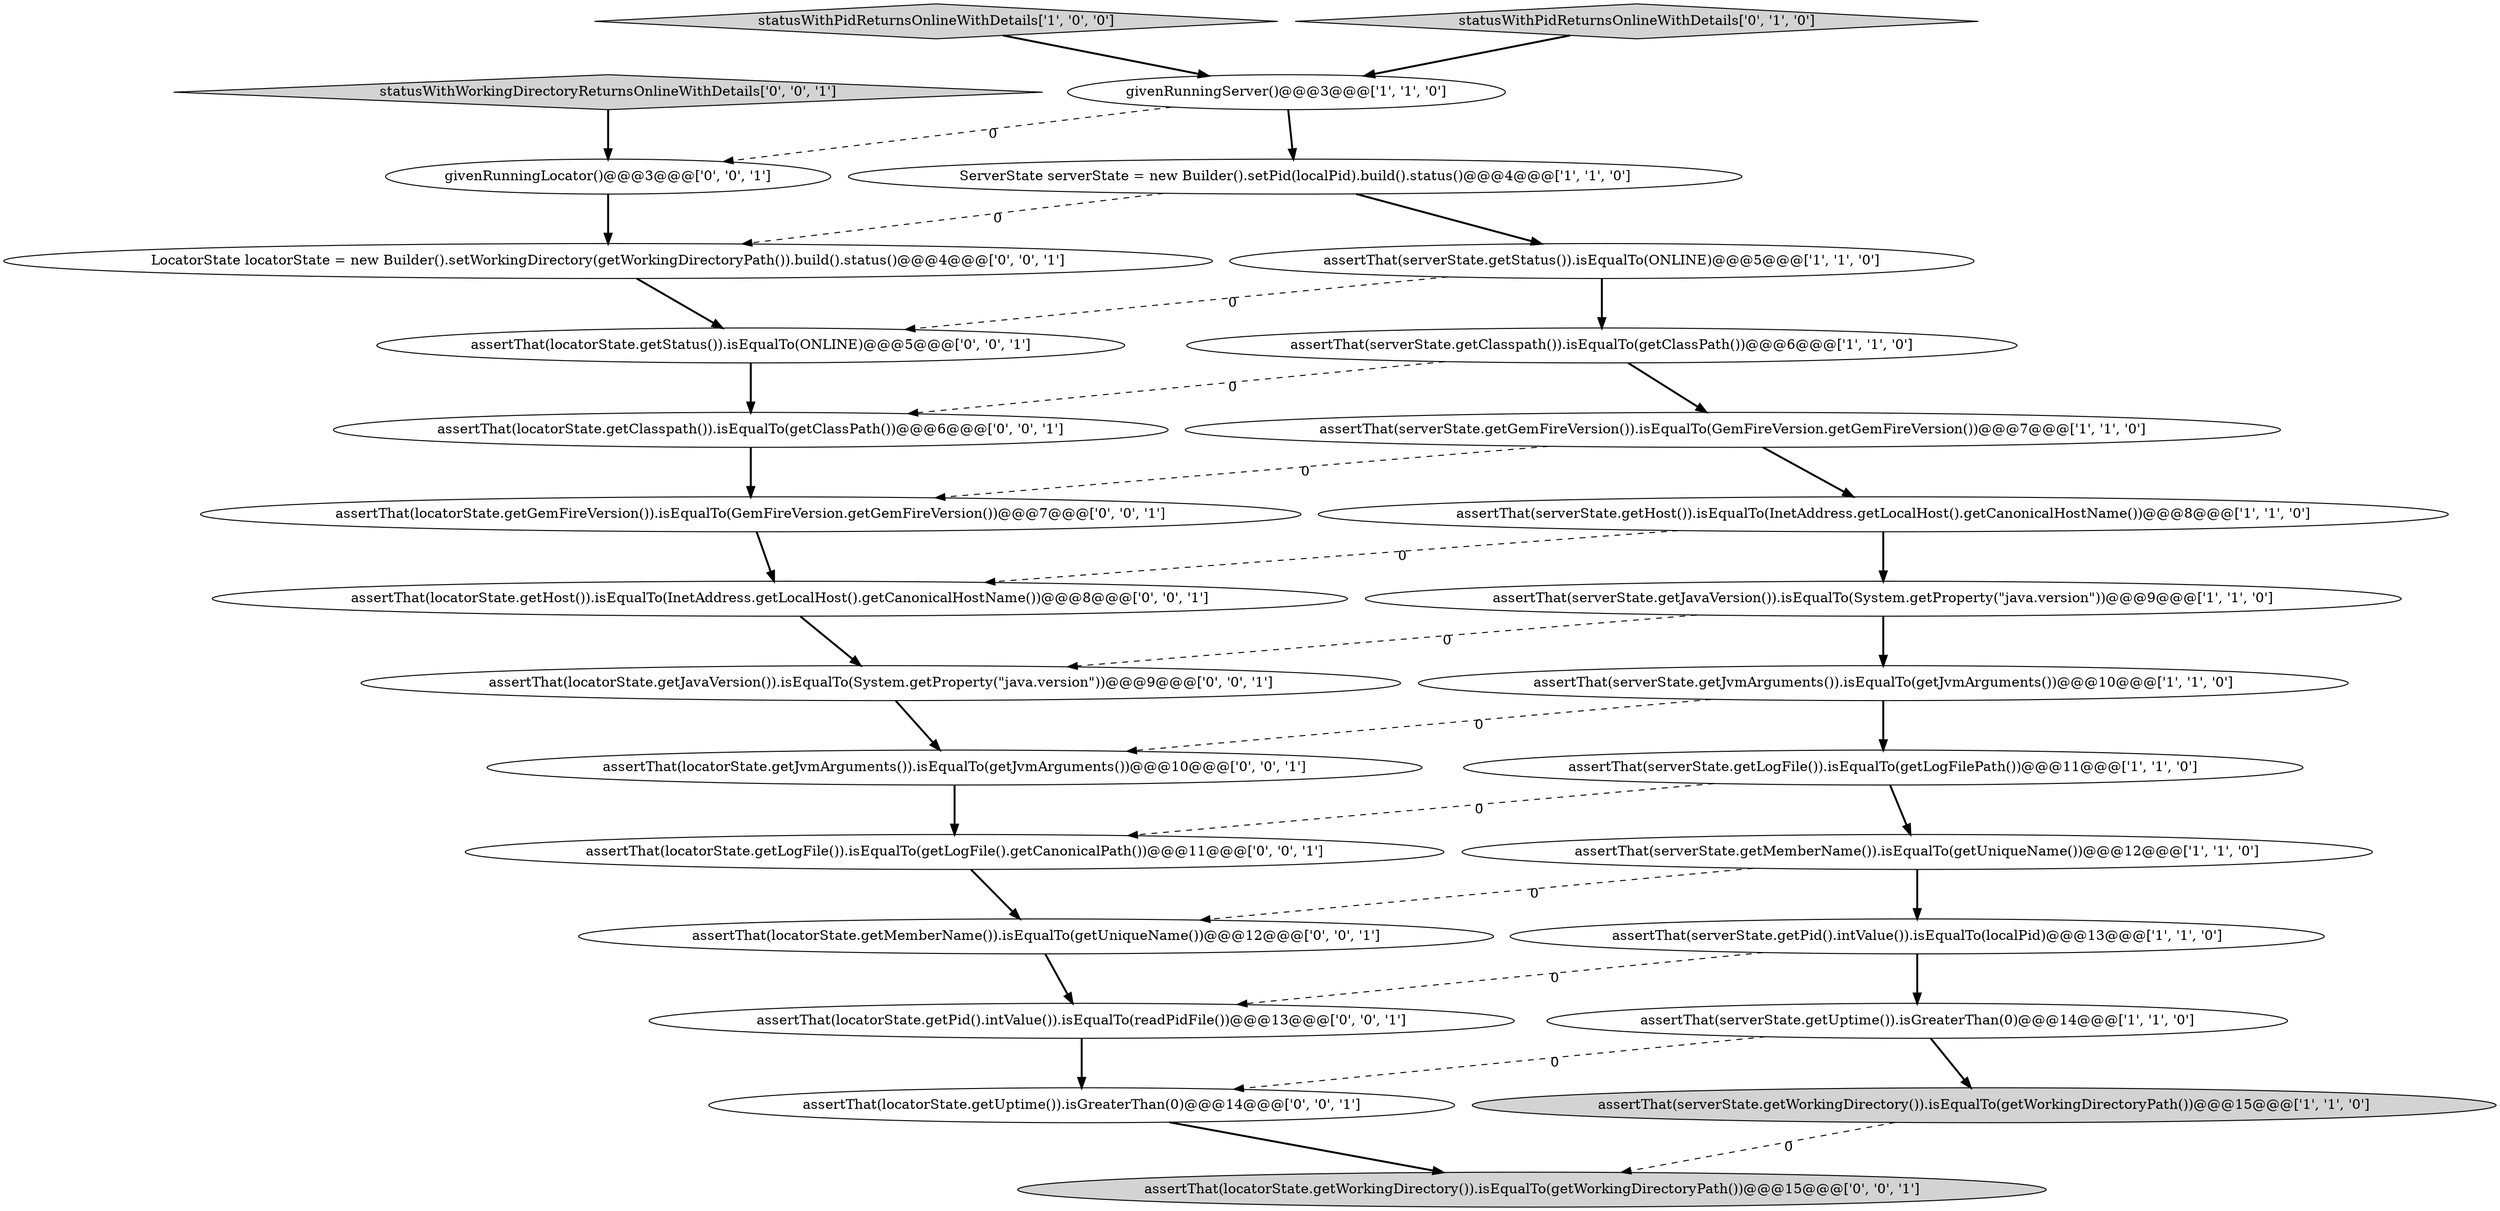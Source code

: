 digraph {
17 [style = filled, label = "assertThat(locatorState.getJvmArguments()).isEqualTo(getJvmArguments())@@@10@@@['0', '0', '1']", fillcolor = white, shape = ellipse image = "AAA0AAABBB3BBB"];
20 [style = filled, label = "assertThat(locatorState.getClasspath()).isEqualTo(getClassPath())@@@6@@@['0', '0', '1']", fillcolor = white, shape = ellipse image = "AAA0AAABBB3BBB"];
25 [style = filled, label = "assertThat(locatorState.getPid().intValue()).isEqualTo(readPidFile())@@@13@@@['0', '0', '1']", fillcolor = white, shape = ellipse image = "AAA0AAABBB3BBB"];
19 [style = filled, label = "assertThat(locatorState.getJavaVersion()).isEqualTo(System.getProperty(\"java.version\"))@@@9@@@['0', '0', '1']", fillcolor = white, shape = ellipse image = "AAA0AAABBB3BBB"];
0 [style = filled, label = "assertThat(serverState.getWorkingDirectory()).isEqualTo(getWorkingDirectoryPath())@@@15@@@['1', '1', '0']", fillcolor = lightgray, shape = ellipse image = "AAA0AAABBB1BBB"];
18 [style = filled, label = "assertThat(locatorState.getUptime()).isGreaterThan(0)@@@14@@@['0', '0', '1']", fillcolor = white, shape = ellipse image = "AAA0AAABBB3BBB"];
16 [style = filled, label = "assertThat(locatorState.getHost()).isEqualTo(InetAddress.getLocalHost().getCanonicalHostName())@@@8@@@['0', '0', '1']", fillcolor = white, shape = ellipse image = "AAA0AAABBB3BBB"];
15 [style = filled, label = "statusWithWorkingDirectoryReturnsOnlineWithDetails['0', '0', '1']", fillcolor = lightgray, shape = diamond image = "AAA0AAABBB3BBB"];
7 [style = filled, label = "assertThat(serverState.getJavaVersion()).isEqualTo(System.getProperty(\"java.version\"))@@@9@@@['1', '1', '0']", fillcolor = white, shape = ellipse image = "AAA0AAABBB1BBB"];
10 [style = filled, label = "assertThat(serverState.getMemberName()).isEqualTo(getUniqueName())@@@12@@@['1', '1', '0']", fillcolor = white, shape = ellipse image = "AAA0AAABBB1BBB"];
3 [style = filled, label = "statusWithPidReturnsOnlineWithDetails['1', '0', '0']", fillcolor = lightgray, shape = diamond image = "AAA0AAABBB1BBB"];
6 [style = filled, label = "assertThat(serverState.getGemFireVersion()).isEqualTo(GemFireVersion.getGemFireVersion())@@@7@@@['1', '1', '0']", fillcolor = white, shape = ellipse image = "AAA0AAABBB1BBB"];
24 [style = filled, label = "assertThat(locatorState.getStatus()).isEqualTo(ONLINE)@@@5@@@['0', '0', '1']", fillcolor = white, shape = ellipse image = "AAA0AAABBB3BBB"];
2 [style = filled, label = "ServerState serverState = new Builder().setPid(localPid).build().status()@@@4@@@['1', '1', '0']", fillcolor = white, shape = ellipse image = "AAA0AAABBB1BBB"];
23 [style = filled, label = "assertThat(locatorState.getLogFile()).isEqualTo(getLogFile().getCanonicalPath())@@@11@@@['0', '0', '1']", fillcolor = white, shape = ellipse image = "AAA0AAABBB3BBB"];
13 [style = filled, label = "assertThat(serverState.getPid().intValue()).isEqualTo(localPid)@@@13@@@['1', '1', '0']", fillcolor = white, shape = ellipse image = "AAA0AAABBB1BBB"];
1 [style = filled, label = "assertThat(serverState.getUptime()).isGreaterThan(0)@@@14@@@['1', '1', '0']", fillcolor = white, shape = ellipse image = "AAA0AAABBB1BBB"];
14 [style = filled, label = "statusWithPidReturnsOnlineWithDetails['0', '1', '0']", fillcolor = lightgray, shape = diamond image = "AAA0AAABBB2BBB"];
11 [style = filled, label = "assertThat(serverState.getHost()).isEqualTo(InetAddress.getLocalHost().getCanonicalHostName())@@@8@@@['1', '1', '0']", fillcolor = white, shape = ellipse image = "AAA0AAABBB1BBB"];
9 [style = filled, label = "assertThat(serverState.getClasspath()).isEqualTo(getClassPath())@@@6@@@['1', '1', '0']", fillcolor = white, shape = ellipse image = "AAA0AAABBB1BBB"];
21 [style = filled, label = "LocatorState locatorState = new Builder().setWorkingDirectory(getWorkingDirectoryPath()).build().status()@@@4@@@['0', '0', '1']", fillcolor = white, shape = ellipse image = "AAA0AAABBB3BBB"];
4 [style = filled, label = "givenRunningServer()@@@3@@@['1', '1', '0']", fillcolor = white, shape = ellipse image = "AAA0AAABBB1BBB"];
27 [style = filled, label = "assertThat(locatorState.getMemberName()).isEqualTo(getUniqueName())@@@12@@@['0', '0', '1']", fillcolor = white, shape = ellipse image = "AAA0AAABBB3BBB"];
8 [style = filled, label = "assertThat(serverState.getLogFile()).isEqualTo(getLogFilePath())@@@11@@@['1', '1', '0']", fillcolor = white, shape = ellipse image = "AAA0AAABBB1BBB"];
5 [style = filled, label = "assertThat(serverState.getStatus()).isEqualTo(ONLINE)@@@5@@@['1', '1', '0']", fillcolor = white, shape = ellipse image = "AAA0AAABBB1BBB"];
12 [style = filled, label = "assertThat(serverState.getJvmArguments()).isEqualTo(getJvmArguments())@@@10@@@['1', '1', '0']", fillcolor = white, shape = ellipse image = "AAA0AAABBB1BBB"];
22 [style = filled, label = "assertThat(locatorState.getWorkingDirectory()).isEqualTo(getWorkingDirectoryPath())@@@15@@@['0', '0', '1']", fillcolor = lightgray, shape = ellipse image = "AAA0AAABBB3BBB"];
28 [style = filled, label = "assertThat(locatorState.getGemFireVersion()).isEqualTo(GemFireVersion.getGemFireVersion())@@@7@@@['0', '0', '1']", fillcolor = white, shape = ellipse image = "AAA0AAABBB3BBB"];
26 [style = filled, label = "givenRunningLocator()@@@3@@@['0', '0', '1']", fillcolor = white, shape = ellipse image = "AAA0AAABBB3BBB"];
4->26 [style = dashed, label="0"];
26->21 [style = bold, label=""];
1->18 [style = dashed, label="0"];
28->16 [style = bold, label=""];
12->17 [style = dashed, label="0"];
5->24 [style = dashed, label="0"];
27->25 [style = bold, label=""];
18->22 [style = bold, label=""];
24->20 [style = bold, label=""];
2->5 [style = bold, label=""];
6->11 [style = bold, label=""];
16->19 [style = bold, label=""];
23->27 [style = bold, label=""];
7->19 [style = dashed, label="0"];
6->28 [style = dashed, label="0"];
21->24 [style = bold, label=""];
5->9 [style = bold, label=""];
25->18 [style = bold, label=""];
4->2 [style = bold, label=""];
11->7 [style = bold, label=""];
9->6 [style = bold, label=""];
8->23 [style = dashed, label="0"];
7->12 [style = bold, label=""];
10->13 [style = bold, label=""];
13->25 [style = dashed, label="0"];
15->26 [style = bold, label=""];
19->17 [style = bold, label=""];
11->16 [style = dashed, label="0"];
10->27 [style = dashed, label="0"];
9->20 [style = dashed, label="0"];
20->28 [style = bold, label=""];
17->23 [style = bold, label=""];
13->1 [style = bold, label=""];
2->21 [style = dashed, label="0"];
14->4 [style = bold, label=""];
12->8 [style = bold, label=""];
0->22 [style = dashed, label="0"];
8->10 [style = bold, label=""];
3->4 [style = bold, label=""];
1->0 [style = bold, label=""];
}
